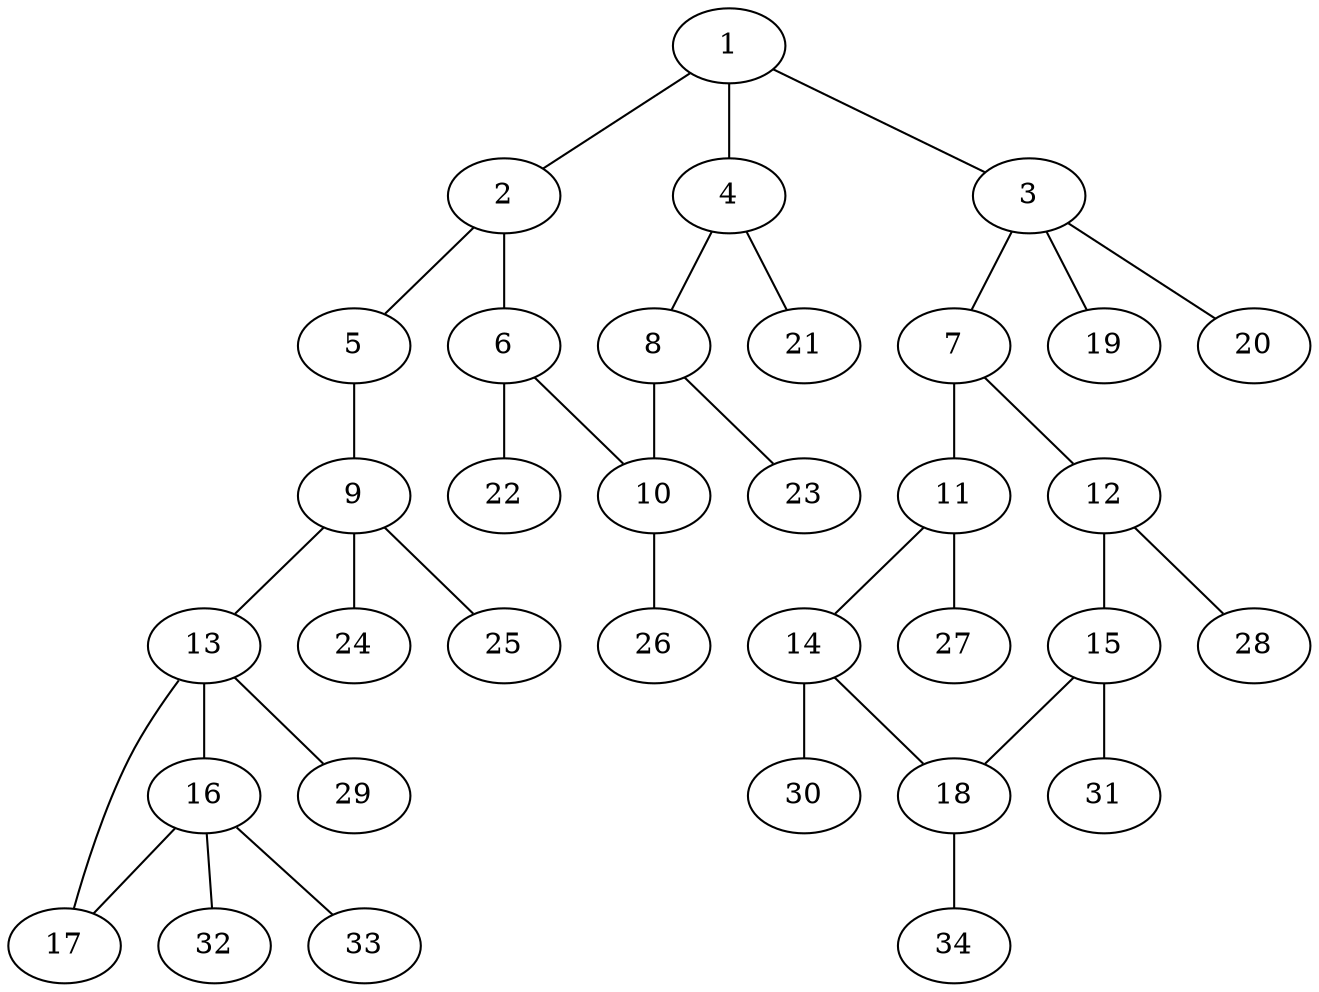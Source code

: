 graph molecule_1255 {
	1	 [chem=C];
	2	 [chem=C];
	1 -- 2	 [valence=2];
	3	 [chem=C];
	1 -- 3	 [valence=1];
	4	 [chem=C];
	1 -- 4	 [valence=1];
	5	 [chem=O];
	2 -- 5	 [valence=1];
	6	 [chem=C];
	2 -- 6	 [valence=1];
	7	 [chem=C];
	3 -- 7	 [valence=1];
	19	 [chem=H];
	3 -- 19	 [valence=1];
	20	 [chem=H];
	3 -- 20	 [valence=1];
	8	 [chem=C];
	4 -- 8	 [valence=2];
	21	 [chem=H];
	4 -- 21	 [valence=1];
	9	 [chem=C];
	5 -- 9	 [valence=1];
	10	 [chem=C];
	6 -- 10	 [valence=2];
	22	 [chem=H];
	6 -- 22	 [valence=1];
	11	 [chem=C];
	7 -- 11	 [valence=2];
	12	 [chem=C];
	7 -- 12	 [valence=1];
	8 -- 10	 [valence=1];
	23	 [chem=H];
	8 -- 23	 [valence=1];
	13	 [chem=C];
	9 -- 13	 [valence=1];
	24	 [chem=H];
	9 -- 24	 [valence=1];
	25	 [chem=H];
	9 -- 25	 [valence=1];
	26	 [chem=H];
	10 -- 26	 [valence=1];
	14	 [chem=C];
	11 -- 14	 [valence=1];
	27	 [chem=H];
	11 -- 27	 [valence=1];
	15	 [chem=C];
	12 -- 15	 [valence=2];
	28	 [chem=H];
	12 -- 28	 [valence=1];
	16	 [chem=C];
	13 -- 16	 [valence=1];
	17	 [chem=O];
	13 -- 17	 [valence=1];
	29	 [chem=H];
	13 -- 29	 [valence=1];
	18	 [chem=C];
	14 -- 18	 [valence=2];
	30	 [chem=H];
	14 -- 30	 [valence=1];
	15 -- 18	 [valence=1];
	31	 [chem=H];
	15 -- 31	 [valence=1];
	16 -- 17	 [valence=1];
	32	 [chem=H];
	16 -- 32	 [valence=1];
	33	 [chem=H];
	16 -- 33	 [valence=1];
	34	 [chem=H];
	18 -- 34	 [valence=1];
}
